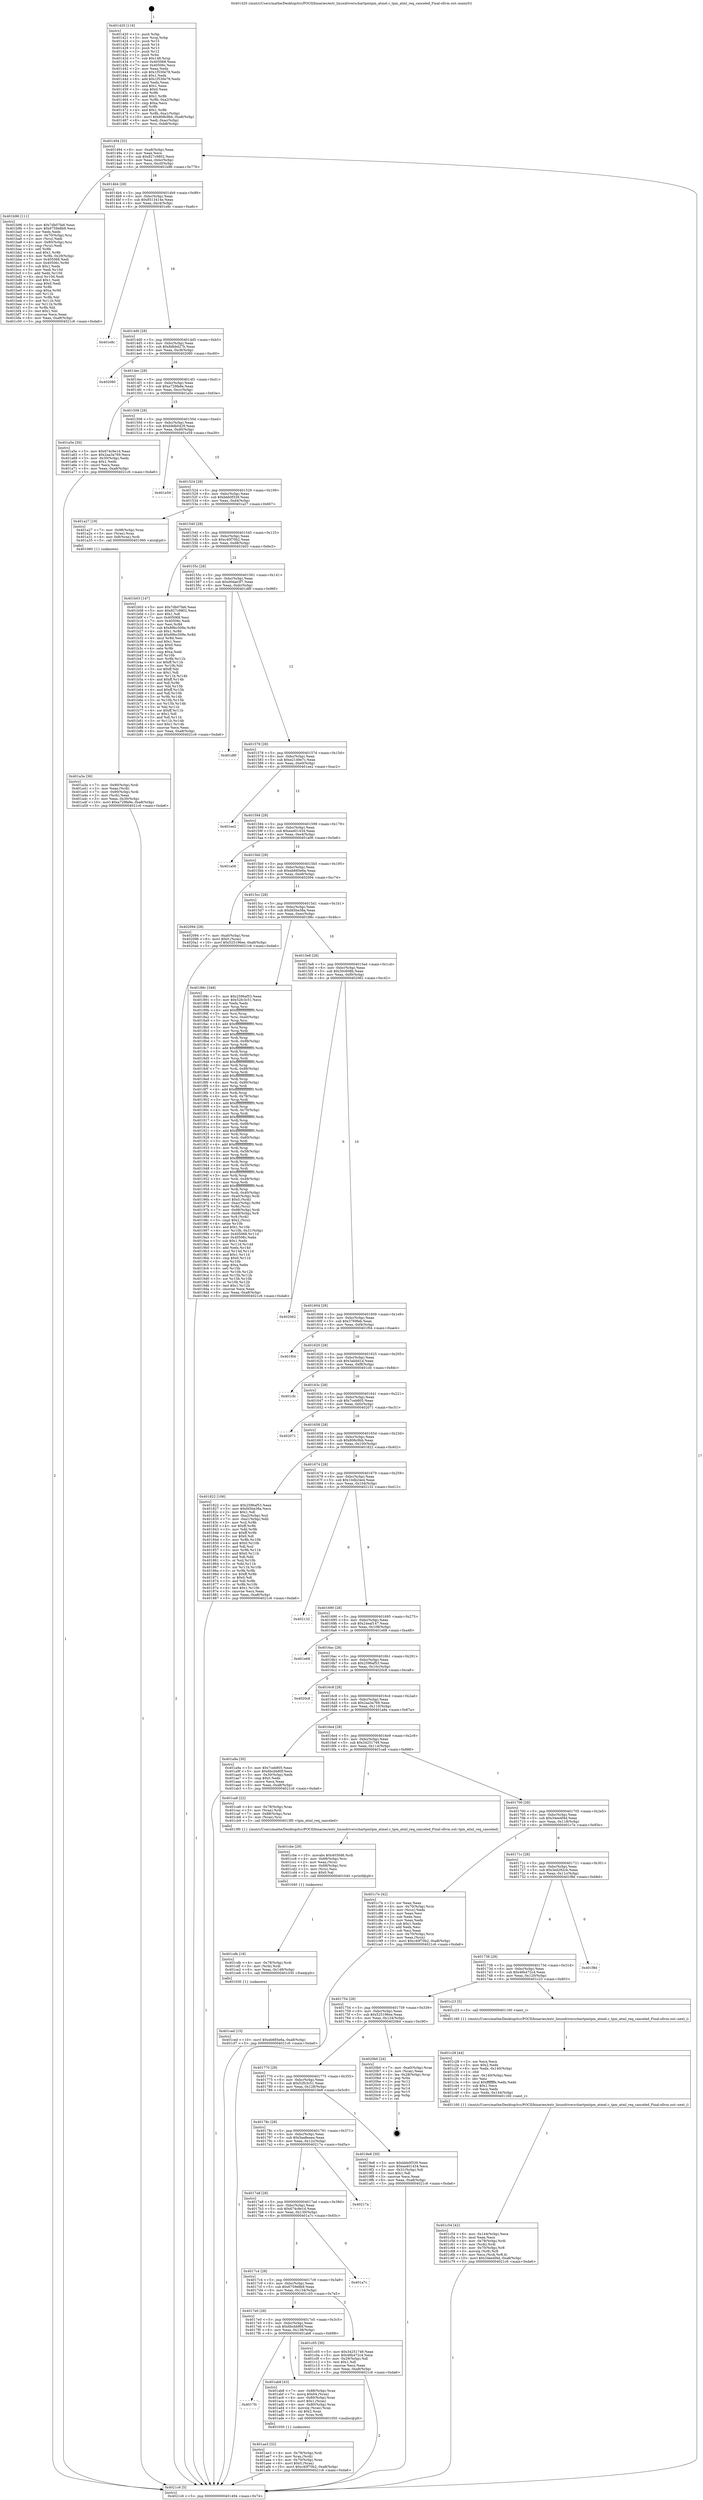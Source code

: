 digraph "0x401420" {
  label = "0x401420 (/mnt/c/Users/mathe/Desktop/tcc/POCII/binaries/extr_linuxdriverschartpmtpm_atmel.c_tpm_atml_req_canceled_Final-ollvm.out::main(0))"
  labelloc = "t"
  node[shape=record]

  Entry [label="",width=0.3,height=0.3,shape=circle,fillcolor=black,style=filled]
  "0x401494" [label="{
     0x401494 [32]\l
     | [instrs]\l
     &nbsp;&nbsp;0x401494 \<+6\>: mov -0xa8(%rbp),%eax\l
     &nbsp;&nbsp;0x40149a \<+2\>: mov %eax,%ecx\l
     &nbsp;&nbsp;0x40149c \<+6\>: sub $0x827c9802,%ecx\l
     &nbsp;&nbsp;0x4014a2 \<+6\>: mov %eax,-0xbc(%rbp)\l
     &nbsp;&nbsp;0x4014a8 \<+6\>: mov %ecx,-0xc0(%rbp)\l
     &nbsp;&nbsp;0x4014ae \<+6\>: je 0000000000401b96 \<main+0x776\>\l
  }"]
  "0x401b96" [label="{
     0x401b96 [111]\l
     | [instrs]\l
     &nbsp;&nbsp;0x401b96 \<+5\>: mov $0x7db07fa6,%eax\l
     &nbsp;&nbsp;0x401b9b \<+5\>: mov $0x6759e8b9,%ecx\l
     &nbsp;&nbsp;0x401ba0 \<+2\>: xor %edx,%edx\l
     &nbsp;&nbsp;0x401ba2 \<+4\>: mov -0x70(%rbp),%rsi\l
     &nbsp;&nbsp;0x401ba6 \<+2\>: mov (%rsi),%edi\l
     &nbsp;&nbsp;0x401ba8 \<+4\>: mov -0x80(%rbp),%rsi\l
     &nbsp;&nbsp;0x401bac \<+2\>: cmp (%rsi),%edi\l
     &nbsp;&nbsp;0x401bae \<+4\>: setl %r8b\l
     &nbsp;&nbsp;0x401bb2 \<+4\>: and $0x1,%r8b\l
     &nbsp;&nbsp;0x401bb6 \<+4\>: mov %r8b,-0x29(%rbp)\l
     &nbsp;&nbsp;0x401bba \<+7\>: mov 0x405068,%edi\l
     &nbsp;&nbsp;0x401bc1 \<+8\>: mov 0x40506c,%r9d\l
     &nbsp;&nbsp;0x401bc9 \<+3\>: sub $0x1,%edx\l
     &nbsp;&nbsp;0x401bcc \<+3\>: mov %edi,%r10d\l
     &nbsp;&nbsp;0x401bcf \<+3\>: add %edx,%r10d\l
     &nbsp;&nbsp;0x401bd2 \<+4\>: imul %r10d,%edi\l
     &nbsp;&nbsp;0x401bd6 \<+3\>: and $0x1,%edi\l
     &nbsp;&nbsp;0x401bd9 \<+3\>: cmp $0x0,%edi\l
     &nbsp;&nbsp;0x401bdc \<+4\>: sete %r8b\l
     &nbsp;&nbsp;0x401be0 \<+4\>: cmp $0xa,%r9d\l
     &nbsp;&nbsp;0x401be4 \<+4\>: setl %r11b\l
     &nbsp;&nbsp;0x401be8 \<+3\>: mov %r8b,%bl\l
     &nbsp;&nbsp;0x401beb \<+3\>: and %r11b,%bl\l
     &nbsp;&nbsp;0x401bee \<+3\>: xor %r11b,%r8b\l
     &nbsp;&nbsp;0x401bf1 \<+3\>: or %r8b,%bl\l
     &nbsp;&nbsp;0x401bf4 \<+3\>: test $0x1,%bl\l
     &nbsp;&nbsp;0x401bf7 \<+3\>: cmovne %ecx,%eax\l
     &nbsp;&nbsp;0x401bfa \<+6\>: mov %eax,-0xa8(%rbp)\l
     &nbsp;&nbsp;0x401c00 \<+5\>: jmp 00000000004021c6 \<main+0xda6\>\l
  }"]
  "0x4014b4" [label="{
     0x4014b4 [28]\l
     | [instrs]\l
     &nbsp;&nbsp;0x4014b4 \<+5\>: jmp 00000000004014b9 \<main+0x99\>\l
     &nbsp;&nbsp;0x4014b9 \<+6\>: mov -0xbc(%rbp),%eax\l
     &nbsp;&nbsp;0x4014bf \<+5\>: sub $0x8513414e,%eax\l
     &nbsp;&nbsp;0x4014c4 \<+6\>: mov %eax,-0xc4(%rbp)\l
     &nbsp;&nbsp;0x4014ca \<+6\>: je 0000000000401e8c \<main+0xa6c\>\l
  }"]
  Exit [label="",width=0.3,height=0.3,shape=circle,fillcolor=black,style=filled,peripheries=2]
  "0x401e8c" [label="{
     0x401e8c\l
  }", style=dashed]
  "0x4014d0" [label="{
     0x4014d0 [28]\l
     | [instrs]\l
     &nbsp;&nbsp;0x4014d0 \<+5\>: jmp 00000000004014d5 \<main+0xb5\>\l
     &nbsp;&nbsp;0x4014d5 \<+6\>: mov -0xbc(%rbp),%eax\l
     &nbsp;&nbsp;0x4014db \<+5\>: sub $0x8dbbd27b,%eax\l
     &nbsp;&nbsp;0x4014e0 \<+6\>: mov %eax,-0xc8(%rbp)\l
     &nbsp;&nbsp;0x4014e6 \<+6\>: je 0000000000402080 \<main+0xc60\>\l
  }"]
  "0x401ced" [label="{
     0x401ced [15]\l
     | [instrs]\l
     &nbsp;&nbsp;0x401ced \<+10\>: movl $0xeb685e6a,-0xa8(%rbp)\l
     &nbsp;&nbsp;0x401cf7 \<+5\>: jmp 00000000004021c6 \<main+0xda6\>\l
  }"]
  "0x402080" [label="{
     0x402080\l
  }", style=dashed]
  "0x4014ec" [label="{
     0x4014ec [28]\l
     | [instrs]\l
     &nbsp;&nbsp;0x4014ec \<+5\>: jmp 00000000004014f1 \<main+0xd1\>\l
     &nbsp;&nbsp;0x4014f1 \<+6\>: mov -0xbc(%rbp),%eax\l
     &nbsp;&nbsp;0x4014f7 \<+5\>: sub $0xa729fa9e,%eax\l
     &nbsp;&nbsp;0x4014fc \<+6\>: mov %eax,-0xcc(%rbp)\l
     &nbsp;&nbsp;0x401502 \<+6\>: je 0000000000401a5e \<main+0x63e\>\l
  }"]
  "0x401cdb" [label="{
     0x401cdb [18]\l
     | [instrs]\l
     &nbsp;&nbsp;0x401cdb \<+4\>: mov -0x78(%rbp),%rdi\l
     &nbsp;&nbsp;0x401cdf \<+3\>: mov (%rdi),%rdi\l
     &nbsp;&nbsp;0x401ce2 \<+6\>: mov %eax,-0x148(%rbp)\l
     &nbsp;&nbsp;0x401ce8 \<+5\>: call 0000000000401030 \<free@plt\>\l
     | [calls]\l
     &nbsp;&nbsp;0x401030 \{1\} (unknown)\l
  }"]
  "0x401a5e" [label="{
     0x401a5e [30]\l
     | [instrs]\l
     &nbsp;&nbsp;0x401a5e \<+5\>: mov $0x674c9e1d,%eax\l
     &nbsp;&nbsp;0x401a63 \<+5\>: mov $0x2aa3a769,%ecx\l
     &nbsp;&nbsp;0x401a68 \<+3\>: mov -0x30(%rbp),%edx\l
     &nbsp;&nbsp;0x401a6b \<+3\>: cmp $0x1,%edx\l
     &nbsp;&nbsp;0x401a6e \<+3\>: cmovl %ecx,%eax\l
     &nbsp;&nbsp;0x401a71 \<+6\>: mov %eax,-0xa8(%rbp)\l
     &nbsp;&nbsp;0x401a77 \<+5\>: jmp 00000000004021c6 \<main+0xda6\>\l
  }"]
  "0x401508" [label="{
     0x401508 [28]\l
     | [instrs]\l
     &nbsp;&nbsp;0x401508 \<+5\>: jmp 000000000040150d \<main+0xed\>\l
     &nbsp;&nbsp;0x40150d \<+6\>: mov -0xbc(%rbp),%eax\l
     &nbsp;&nbsp;0x401513 \<+5\>: sub $0xb9db0429,%eax\l
     &nbsp;&nbsp;0x401518 \<+6\>: mov %eax,-0xd0(%rbp)\l
     &nbsp;&nbsp;0x40151e \<+6\>: je 0000000000401e59 \<main+0xa39\>\l
  }"]
  "0x401cbe" [label="{
     0x401cbe [29]\l
     | [instrs]\l
     &nbsp;&nbsp;0x401cbe \<+10\>: movabs $0x4030d6,%rdi\l
     &nbsp;&nbsp;0x401cc8 \<+4\>: mov -0x68(%rbp),%rsi\l
     &nbsp;&nbsp;0x401ccc \<+2\>: mov %eax,(%rsi)\l
     &nbsp;&nbsp;0x401cce \<+4\>: mov -0x68(%rbp),%rsi\l
     &nbsp;&nbsp;0x401cd2 \<+2\>: mov (%rsi),%esi\l
     &nbsp;&nbsp;0x401cd4 \<+2\>: mov $0x0,%al\l
     &nbsp;&nbsp;0x401cd6 \<+5\>: call 0000000000401040 \<printf@plt\>\l
     | [calls]\l
     &nbsp;&nbsp;0x401040 \{1\} (unknown)\l
  }"]
  "0x401e59" [label="{
     0x401e59\l
  }", style=dashed]
  "0x401524" [label="{
     0x401524 [28]\l
     | [instrs]\l
     &nbsp;&nbsp;0x401524 \<+5\>: jmp 0000000000401529 \<main+0x109\>\l
     &nbsp;&nbsp;0x401529 \<+6\>: mov -0xbc(%rbp),%eax\l
     &nbsp;&nbsp;0x40152f \<+5\>: sub $0xbbb0f339,%eax\l
     &nbsp;&nbsp;0x401534 \<+6\>: mov %eax,-0xd4(%rbp)\l
     &nbsp;&nbsp;0x40153a \<+6\>: je 0000000000401a27 \<main+0x607\>\l
  }"]
  "0x401c54" [label="{
     0x401c54 [42]\l
     | [instrs]\l
     &nbsp;&nbsp;0x401c54 \<+6\>: mov -0x144(%rbp),%ecx\l
     &nbsp;&nbsp;0x401c5a \<+3\>: imul %eax,%ecx\l
     &nbsp;&nbsp;0x401c5d \<+4\>: mov -0x78(%rbp),%rdi\l
     &nbsp;&nbsp;0x401c61 \<+3\>: mov (%rdi),%rdi\l
     &nbsp;&nbsp;0x401c64 \<+4\>: mov -0x70(%rbp),%r8\l
     &nbsp;&nbsp;0x401c68 \<+3\>: movslq (%r8),%r8\l
     &nbsp;&nbsp;0x401c6b \<+4\>: mov %ecx,(%rdi,%r8,4)\l
     &nbsp;&nbsp;0x401c6f \<+10\>: movl $0x34ee4f4d,-0xa8(%rbp)\l
     &nbsp;&nbsp;0x401c79 \<+5\>: jmp 00000000004021c6 \<main+0xda6\>\l
  }"]
  "0x401a27" [label="{
     0x401a27 [19]\l
     | [instrs]\l
     &nbsp;&nbsp;0x401a27 \<+7\>: mov -0x98(%rbp),%rax\l
     &nbsp;&nbsp;0x401a2e \<+3\>: mov (%rax),%rax\l
     &nbsp;&nbsp;0x401a31 \<+4\>: mov 0x8(%rax),%rdi\l
     &nbsp;&nbsp;0x401a35 \<+5\>: call 0000000000401060 \<atoi@plt\>\l
     | [calls]\l
     &nbsp;&nbsp;0x401060 \{1\} (unknown)\l
  }"]
  "0x401540" [label="{
     0x401540 [28]\l
     | [instrs]\l
     &nbsp;&nbsp;0x401540 \<+5\>: jmp 0000000000401545 \<main+0x125\>\l
     &nbsp;&nbsp;0x401545 \<+6\>: mov -0xbc(%rbp),%eax\l
     &nbsp;&nbsp;0x40154b \<+5\>: sub $0xc40f70b2,%eax\l
     &nbsp;&nbsp;0x401550 \<+6\>: mov %eax,-0xd8(%rbp)\l
     &nbsp;&nbsp;0x401556 \<+6\>: je 0000000000401b03 \<main+0x6e3\>\l
  }"]
  "0x401c28" [label="{
     0x401c28 [44]\l
     | [instrs]\l
     &nbsp;&nbsp;0x401c28 \<+2\>: xor %ecx,%ecx\l
     &nbsp;&nbsp;0x401c2a \<+5\>: mov $0x2,%edx\l
     &nbsp;&nbsp;0x401c2f \<+6\>: mov %edx,-0x140(%rbp)\l
     &nbsp;&nbsp;0x401c35 \<+1\>: cltd\l
     &nbsp;&nbsp;0x401c36 \<+6\>: mov -0x140(%rbp),%esi\l
     &nbsp;&nbsp;0x401c3c \<+2\>: idiv %esi\l
     &nbsp;&nbsp;0x401c3e \<+6\>: imul $0xfffffffe,%edx,%edx\l
     &nbsp;&nbsp;0x401c44 \<+3\>: sub $0x1,%ecx\l
     &nbsp;&nbsp;0x401c47 \<+2\>: sub %ecx,%edx\l
     &nbsp;&nbsp;0x401c49 \<+6\>: mov %edx,-0x144(%rbp)\l
     &nbsp;&nbsp;0x401c4f \<+5\>: call 0000000000401160 \<next_i\>\l
     | [calls]\l
     &nbsp;&nbsp;0x401160 \{1\} (/mnt/c/Users/mathe/Desktop/tcc/POCII/binaries/extr_linuxdriverschartpmtpm_atmel.c_tpm_atml_req_canceled_Final-ollvm.out::next_i)\l
  }"]
  "0x401b03" [label="{
     0x401b03 [147]\l
     | [instrs]\l
     &nbsp;&nbsp;0x401b03 \<+5\>: mov $0x7db07fa6,%eax\l
     &nbsp;&nbsp;0x401b08 \<+5\>: mov $0x827c9802,%ecx\l
     &nbsp;&nbsp;0x401b0d \<+2\>: mov $0x1,%dl\l
     &nbsp;&nbsp;0x401b0f \<+7\>: mov 0x405068,%esi\l
     &nbsp;&nbsp;0x401b16 \<+7\>: mov 0x40506c,%edi\l
     &nbsp;&nbsp;0x401b1d \<+3\>: mov %esi,%r8d\l
     &nbsp;&nbsp;0x401b20 \<+7\>: sub $0x89bc509e,%r8d\l
     &nbsp;&nbsp;0x401b27 \<+4\>: sub $0x1,%r8d\l
     &nbsp;&nbsp;0x401b2b \<+7\>: add $0x89bc509e,%r8d\l
     &nbsp;&nbsp;0x401b32 \<+4\>: imul %r8d,%esi\l
     &nbsp;&nbsp;0x401b36 \<+3\>: and $0x1,%esi\l
     &nbsp;&nbsp;0x401b39 \<+3\>: cmp $0x0,%esi\l
     &nbsp;&nbsp;0x401b3c \<+4\>: sete %r9b\l
     &nbsp;&nbsp;0x401b40 \<+3\>: cmp $0xa,%edi\l
     &nbsp;&nbsp;0x401b43 \<+4\>: setl %r10b\l
     &nbsp;&nbsp;0x401b47 \<+3\>: mov %r9b,%r11b\l
     &nbsp;&nbsp;0x401b4a \<+4\>: xor $0xff,%r11b\l
     &nbsp;&nbsp;0x401b4e \<+3\>: mov %r10b,%bl\l
     &nbsp;&nbsp;0x401b51 \<+3\>: xor $0xff,%bl\l
     &nbsp;&nbsp;0x401b54 \<+3\>: xor $0x1,%dl\l
     &nbsp;&nbsp;0x401b57 \<+3\>: mov %r11b,%r14b\l
     &nbsp;&nbsp;0x401b5a \<+4\>: and $0xff,%r14b\l
     &nbsp;&nbsp;0x401b5e \<+3\>: and %dl,%r9b\l
     &nbsp;&nbsp;0x401b61 \<+3\>: mov %bl,%r15b\l
     &nbsp;&nbsp;0x401b64 \<+4\>: and $0xff,%r15b\l
     &nbsp;&nbsp;0x401b68 \<+3\>: and %dl,%r10b\l
     &nbsp;&nbsp;0x401b6b \<+3\>: or %r9b,%r14b\l
     &nbsp;&nbsp;0x401b6e \<+3\>: or %r10b,%r15b\l
     &nbsp;&nbsp;0x401b71 \<+3\>: xor %r15b,%r14b\l
     &nbsp;&nbsp;0x401b74 \<+3\>: or %bl,%r11b\l
     &nbsp;&nbsp;0x401b77 \<+4\>: xor $0xff,%r11b\l
     &nbsp;&nbsp;0x401b7b \<+3\>: or $0x1,%dl\l
     &nbsp;&nbsp;0x401b7e \<+3\>: and %dl,%r11b\l
     &nbsp;&nbsp;0x401b81 \<+3\>: or %r11b,%r14b\l
     &nbsp;&nbsp;0x401b84 \<+4\>: test $0x1,%r14b\l
     &nbsp;&nbsp;0x401b88 \<+3\>: cmovne %ecx,%eax\l
     &nbsp;&nbsp;0x401b8b \<+6\>: mov %eax,-0xa8(%rbp)\l
     &nbsp;&nbsp;0x401b91 \<+5\>: jmp 00000000004021c6 \<main+0xda6\>\l
  }"]
  "0x40155c" [label="{
     0x40155c [28]\l
     | [instrs]\l
     &nbsp;&nbsp;0x40155c \<+5\>: jmp 0000000000401561 \<main+0x141\>\l
     &nbsp;&nbsp;0x401561 \<+6\>: mov -0xbc(%rbp),%eax\l
     &nbsp;&nbsp;0x401567 \<+5\>: sub $0xd0dae3f7,%eax\l
     &nbsp;&nbsp;0x40156c \<+6\>: mov %eax,-0xdc(%rbp)\l
     &nbsp;&nbsp;0x401572 \<+6\>: je 0000000000401d8f \<main+0x96f\>\l
  }"]
  "0x401ae3" [label="{
     0x401ae3 [32]\l
     | [instrs]\l
     &nbsp;&nbsp;0x401ae3 \<+4\>: mov -0x78(%rbp),%rdi\l
     &nbsp;&nbsp;0x401ae7 \<+3\>: mov %rax,(%rdi)\l
     &nbsp;&nbsp;0x401aea \<+4\>: mov -0x70(%rbp),%rax\l
     &nbsp;&nbsp;0x401aee \<+6\>: movl $0x0,(%rax)\l
     &nbsp;&nbsp;0x401af4 \<+10\>: movl $0xc40f70b2,-0xa8(%rbp)\l
     &nbsp;&nbsp;0x401afe \<+5\>: jmp 00000000004021c6 \<main+0xda6\>\l
  }"]
  "0x401d8f" [label="{
     0x401d8f\l
  }", style=dashed]
  "0x401578" [label="{
     0x401578 [28]\l
     | [instrs]\l
     &nbsp;&nbsp;0x401578 \<+5\>: jmp 000000000040157d \<main+0x15d\>\l
     &nbsp;&nbsp;0x40157d \<+6\>: mov -0xbc(%rbp),%eax\l
     &nbsp;&nbsp;0x401583 \<+5\>: sub $0xe2149e7c,%eax\l
     &nbsp;&nbsp;0x401588 \<+6\>: mov %eax,-0xe0(%rbp)\l
     &nbsp;&nbsp;0x40158e \<+6\>: je 0000000000401ee2 \<main+0xac2\>\l
  }"]
  "0x4017fc" [label="{
     0x4017fc\l
  }", style=dashed]
  "0x401ee2" [label="{
     0x401ee2\l
  }", style=dashed]
  "0x401594" [label="{
     0x401594 [28]\l
     | [instrs]\l
     &nbsp;&nbsp;0x401594 \<+5\>: jmp 0000000000401599 \<main+0x179\>\l
     &nbsp;&nbsp;0x401599 \<+6\>: mov -0xbc(%rbp),%eax\l
     &nbsp;&nbsp;0x40159f \<+5\>: sub $0xea401434,%eax\l
     &nbsp;&nbsp;0x4015a4 \<+6\>: mov %eax,-0xe4(%rbp)\l
     &nbsp;&nbsp;0x4015aa \<+6\>: je 0000000000401a06 \<main+0x5e6\>\l
  }"]
  "0x401ab8" [label="{
     0x401ab8 [43]\l
     | [instrs]\l
     &nbsp;&nbsp;0x401ab8 \<+7\>: mov -0x88(%rbp),%rax\l
     &nbsp;&nbsp;0x401abf \<+7\>: movq $0x64,(%rax)\l
     &nbsp;&nbsp;0x401ac6 \<+4\>: mov -0x80(%rbp),%rax\l
     &nbsp;&nbsp;0x401aca \<+6\>: movl $0x1,(%rax)\l
     &nbsp;&nbsp;0x401ad0 \<+4\>: mov -0x80(%rbp),%rax\l
     &nbsp;&nbsp;0x401ad4 \<+3\>: movslq (%rax),%rax\l
     &nbsp;&nbsp;0x401ad7 \<+4\>: shl $0x2,%rax\l
     &nbsp;&nbsp;0x401adb \<+3\>: mov %rax,%rdi\l
     &nbsp;&nbsp;0x401ade \<+5\>: call 0000000000401050 \<malloc@plt\>\l
     | [calls]\l
     &nbsp;&nbsp;0x401050 \{1\} (unknown)\l
  }"]
  "0x401a06" [label="{
     0x401a06\l
  }", style=dashed]
  "0x4015b0" [label="{
     0x4015b0 [28]\l
     | [instrs]\l
     &nbsp;&nbsp;0x4015b0 \<+5\>: jmp 00000000004015b5 \<main+0x195\>\l
     &nbsp;&nbsp;0x4015b5 \<+6\>: mov -0xbc(%rbp),%eax\l
     &nbsp;&nbsp;0x4015bb \<+5\>: sub $0xeb685e6a,%eax\l
     &nbsp;&nbsp;0x4015c0 \<+6\>: mov %eax,-0xe8(%rbp)\l
     &nbsp;&nbsp;0x4015c6 \<+6\>: je 0000000000402094 \<main+0xc74\>\l
  }"]
  "0x4017e0" [label="{
     0x4017e0 [28]\l
     | [instrs]\l
     &nbsp;&nbsp;0x4017e0 \<+5\>: jmp 00000000004017e5 \<main+0x3c5\>\l
     &nbsp;&nbsp;0x4017e5 \<+6\>: mov -0xbc(%rbp),%eax\l
     &nbsp;&nbsp;0x4017eb \<+5\>: sub $0x6bcbb80f,%eax\l
     &nbsp;&nbsp;0x4017f0 \<+6\>: mov %eax,-0x138(%rbp)\l
     &nbsp;&nbsp;0x4017f6 \<+6\>: je 0000000000401ab8 \<main+0x698\>\l
  }"]
  "0x402094" [label="{
     0x402094 [28]\l
     | [instrs]\l
     &nbsp;&nbsp;0x402094 \<+7\>: mov -0xa0(%rbp),%rax\l
     &nbsp;&nbsp;0x40209b \<+6\>: movl $0x0,(%rax)\l
     &nbsp;&nbsp;0x4020a1 \<+10\>: movl $0x525196ee,-0xa8(%rbp)\l
     &nbsp;&nbsp;0x4020ab \<+5\>: jmp 00000000004021c6 \<main+0xda6\>\l
  }"]
  "0x4015cc" [label="{
     0x4015cc [28]\l
     | [instrs]\l
     &nbsp;&nbsp;0x4015cc \<+5\>: jmp 00000000004015d1 \<main+0x1b1\>\l
     &nbsp;&nbsp;0x4015d1 \<+6\>: mov -0xbc(%rbp),%eax\l
     &nbsp;&nbsp;0x4015d7 \<+5\>: sub $0xfd5be38a,%eax\l
     &nbsp;&nbsp;0x4015dc \<+6\>: mov %eax,-0xec(%rbp)\l
     &nbsp;&nbsp;0x4015e2 \<+6\>: je 000000000040188c \<main+0x46c\>\l
  }"]
  "0x401c05" [label="{
     0x401c05 [30]\l
     | [instrs]\l
     &nbsp;&nbsp;0x401c05 \<+5\>: mov $0x34251749,%eax\l
     &nbsp;&nbsp;0x401c0a \<+5\>: mov $0x46b472c4,%ecx\l
     &nbsp;&nbsp;0x401c0f \<+3\>: mov -0x29(%rbp),%dl\l
     &nbsp;&nbsp;0x401c12 \<+3\>: test $0x1,%dl\l
     &nbsp;&nbsp;0x401c15 \<+3\>: cmovne %ecx,%eax\l
     &nbsp;&nbsp;0x401c18 \<+6\>: mov %eax,-0xa8(%rbp)\l
     &nbsp;&nbsp;0x401c1e \<+5\>: jmp 00000000004021c6 \<main+0xda6\>\l
  }"]
  "0x40188c" [label="{
     0x40188c [348]\l
     | [instrs]\l
     &nbsp;&nbsp;0x40188c \<+5\>: mov $0x2596af53,%eax\l
     &nbsp;&nbsp;0x401891 \<+5\>: mov $0x52fc3c51,%ecx\l
     &nbsp;&nbsp;0x401896 \<+2\>: xor %edx,%edx\l
     &nbsp;&nbsp;0x401898 \<+3\>: mov %rsp,%rsi\l
     &nbsp;&nbsp;0x40189b \<+4\>: add $0xfffffffffffffff0,%rsi\l
     &nbsp;&nbsp;0x40189f \<+3\>: mov %rsi,%rsp\l
     &nbsp;&nbsp;0x4018a2 \<+7\>: mov %rsi,-0xa0(%rbp)\l
     &nbsp;&nbsp;0x4018a9 \<+3\>: mov %rsp,%rsi\l
     &nbsp;&nbsp;0x4018ac \<+4\>: add $0xfffffffffffffff0,%rsi\l
     &nbsp;&nbsp;0x4018b0 \<+3\>: mov %rsi,%rsp\l
     &nbsp;&nbsp;0x4018b3 \<+3\>: mov %rsp,%rdi\l
     &nbsp;&nbsp;0x4018b6 \<+4\>: add $0xfffffffffffffff0,%rdi\l
     &nbsp;&nbsp;0x4018ba \<+3\>: mov %rdi,%rsp\l
     &nbsp;&nbsp;0x4018bd \<+7\>: mov %rdi,-0x98(%rbp)\l
     &nbsp;&nbsp;0x4018c4 \<+3\>: mov %rsp,%rdi\l
     &nbsp;&nbsp;0x4018c7 \<+4\>: add $0xfffffffffffffff0,%rdi\l
     &nbsp;&nbsp;0x4018cb \<+3\>: mov %rdi,%rsp\l
     &nbsp;&nbsp;0x4018ce \<+7\>: mov %rdi,-0x90(%rbp)\l
     &nbsp;&nbsp;0x4018d5 \<+3\>: mov %rsp,%rdi\l
     &nbsp;&nbsp;0x4018d8 \<+4\>: add $0xfffffffffffffff0,%rdi\l
     &nbsp;&nbsp;0x4018dc \<+3\>: mov %rdi,%rsp\l
     &nbsp;&nbsp;0x4018df \<+7\>: mov %rdi,-0x88(%rbp)\l
     &nbsp;&nbsp;0x4018e6 \<+3\>: mov %rsp,%rdi\l
     &nbsp;&nbsp;0x4018e9 \<+4\>: add $0xfffffffffffffff0,%rdi\l
     &nbsp;&nbsp;0x4018ed \<+3\>: mov %rdi,%rsp\l
     &nbsp;&nbsp;0x4018f0 \<+4\>: mov %rdi,-0x80(%rbp)\l
     &nbsp;&nbsp;0x4018f4 \<+3\>: mov %rsp,%rdi\l
     &nbsp;&nbsp;0x4018f7 \<+4\>: add $0xfffffffffffffff0,%rdi\l
     &nbsp;&nbsp;0x4018fb \<+3\>: mov %rdi,%rsp\l
     &nbsp;&nbsp;0x4018fe \<+4\>: mov %rdi,-0x78(%rbp)\l
     &nbsp;&nbsp;0x401902 \<+3\>: mov %rsp,%rdi\l
     &nbsp;&nbsp;0x401905 \<+4\>: add $0xfffffffffffffff0,%rdi\l
     &nbsp;&nbsp;0x401909 \<+3\>: mov %rdi,%rsp\l
     &nbsp;&nbsp;0x40190c \<+4\>: mov %rdi,-0x70(%rbp)\l
     &nbsp;&nbsp;0x401910 \<+3\>: mov %rsp,%rdi\l
     &nbsp;&nbsp;0x401913 \<+4\>: add $0xfffffffffffffff0,%rdi\l
     &nbsp;&nbsp;0x401917 \<+3\>: mov %rdi,%rsp\l
     &nbsp;&nbsp;0x40191a \<+4\>: mov %rdi,-0x68(%rbp)\l
     &nbsp;&nbsp;0x40191e \<+3\>: mov %rsp,%rdi\l
     &nbsp;&nbsp;0x401921 \<+4\>: add $0xfffffffffffffff0,%rdi\l
     &nbsp;&nbsp;0x401925 \<+3\>: mov %rdi,%rsp\l
     &nbsp;&nbsp;0x401928 \<+4\>: mov %rdi,-0x60(%rbp)\l
     &nbsp;&nbsp;0x40192c \<+3\>: mov %rsp,%rdi\l
     &nbsp;&nbsp;0x40192f \<+4\>: add $0xfffffffffffffff0,%rdi\l
     &nbsp;&nbsp;0x401933 \<+3\>: mov %rdi,%rsp\l
     &nbsp;&nbsp;0x401936 \<+4\>: mov %rdi,-0x58(%rbp)\l
     &nbsp;&nbsp;0x40193a \<+3\>: mov %rsp,%rdi\l
     &nbsp;&nbsp;0x40193d \<+4\>: add $0xfffffffffffffff0,%rdi\l
     &nbsp;&nbsp;0x401941 \<+3\>: mov %rdi,%rsp\l
     &nbsp;&nbsp;0x401944 \<+4\>: mov %rdi,-0x50(%rbp)\l
     &nbsp;&nbsp;0x401948 \<+3\>: mov %rsp,%rdi\l
     &nbsp;&nbsp;0x40194b \<+4\>: add $0xfffffffffffffff0,%rdi\l
     &nbsp;&nbsp;0x40194f \<+3\>: mov %rdi,%rsp\l
     &nbsp;&nbsp;0x401952 \<+4\>: mov %rdi,-0x48(%rbp)\l
     &nbsp;&nbsp;0x401956 \<+3\>: mov %rsp,%rdi\l
     &nbsp;&nbsp;0x401959 \<+4\>: add $0xfffffffffffffff0,%rdi\l
     &nbsp;&nbsp;0x40195d \<+3\>: mov %rdi,%rsp\l
     &nbsp;&nbsp;0x401960 \<+4\>: mov %rdi,-0x40(%rbp)\l
     &nbsp;&nbsp;0x401964 \<+7\>: mov -0xa0(%rbp),%rdi\l
     &nbsp;&nbsp;0x40196b \<+6\>: movl $0x0,(%rdi)\l
     &nbsp;&nbsp;0x401971 \<+7\>: mov -0xac(%rbp),%r8d\l
     &nbsp;&nbsp;0x401978 \<+3\>: mov %r8d,(%rsi)\l
     &nbsp;&nbsp;0x40197b \<+7\>: mov -0x98(%rbp),%rdi\l
     &nbsp;&nbsp;0x401982 \<+7\>: mov -0xb8(%rbp),%r9\l
     &nbsp;&nbsp;0x401989 \<+3\>: mov %r9,(%rdi)\l
     &nbsp;&nbsp;0x40198c \<+3\>: cmpl $0x2,(%rsi)\l
     &nbsp;&nbsp;0x40198f \<+4\>: setne %r10b\l
     &nbsp;&nbsp;0x401993 \<+4\>: and $0x1,%r10b\l
     &nbsp;&nbsp;0x401997 \<+4\>: mov %r10b,-0x31(%rbp)\l
     &nbsp;&nbsp;0x40199b \<+8\>: mov 0x405068,%r11d\l
     &nbsp;&nbsp;0x4019a3 \<+7\>: mov 0x40506c,%ebx\l
     &nbsp;&nbsp;0x4019aa \<+3\>: sub $0x1,%edx\l
     &nbsp;&nbsp;0x4019ad \<+3\>: mov %r11d,%r14d\l
     &nbsp;&nbsp;0x4019b0 \<+3\>: add %edx,%r14d\l
     &nbsp;&nbsp;0x4019b3 \<+4\>: imul %r14d,%r11d\l
     &nbsp;&nbsp;0x4019b7 \<+4\>: and $0x1,%r11d\l
     &nbsp;&nbsp;0x4019bb \<+4\>: cmp $0x0,%r11d\l
     &nbsp;&nbsp;0x4019bf \<+4\>: sete %r10b\l
     &nbsp;&nbsp;0x4019c3 \<+3\>: cmp $0xa,%ebx\l
     &nbsp;&nbsp;0x4019c6 \<+4\>: setl %r15b\l
     &nbsp;&nbsp;0x4019ca \<+3\>: mov %r10b,%r12b\l
     &nbsp;&nbsp;0x4019cd \<+3\>: and %r15b,%r12b\l
     &nbsp;&nbsp;0x4019d0 \<+3\>: xor %r15b,%r10b\l
     &nbsp;&nbsp;0x4019d3 \<+3\>: or %r10b,%r12b\l
     &nbsp;&nbsp;0x4019d6 \<+4\>: test $0x1,%r12b\l
     &nbsp;&nbsp;0x4019da \<+3\>: cmovne %ecx,%eax\l
     &nbsp;&nbsp;0x4019dd \<+6\>: mov %eax,-0xa8(%rbp)\l
     &nbsp;&nbsp;0x4019e3 \<+5\>: jmp 00000000004021c6 \<main+0xda6\>\l
  }"]
  "0x4015e8" [label="{
     0x4015e8 [28]\l
     | [instrs]\l
     &nbsp;&nbsp;0x4015e8 \<+5\>: jmp 00000000004015ed \<main+0x1cd\>\l
     &nbsp;&nbsp;0x4015ed \<+6\>: mov -0xbc(%rbp),%eax\l
     &nbsp;&nbsp;0x4015f3 \<+5\>: sub $0x30c608b,%eax\l
     &nbsp;&nbsp;0x4015f8 \<+6\>: mov %eax,-0xf0(%rbp)\l
     &nbsp;&nbsp;0x4015fe \<+6\>: je 0000000000402062 \<main+0xc42\>\l
  }"]
  "0x4017c4" [label="{
     0x4017c4 [28]\l
     | [instrs]\l
     &nbsp;&nbsp;0x4017c4 \<+5\>: jmp 00000000004017c9 \<main+0x3a9\>\l
     &nbsp;&nbsp;0x4017c9 \<+6\>: mov -0xbc(%rbp),%eax\l
     &nbsp;&nbsp;0x4017cf \<+5\>: sub $0x6759e8b9,%eax\l
     &nbsp;&nbsp;0x4017d4 \<+6\>: mov %eax,-0x134(%rbp)\l
     &nbsp;&nbsp;0x4017da \<+6\>: je 0000000000401c05 \<main+0x7e5\>\l
  }"]
  "0x402062" [label="{
     0x402062\l
  }", style=dashed]
  "0x401604" [label="{
     0x401604 [28]\l
     | [instrs]\l
     &nbsp;&nbsp;0x401604 \<+5\>: jmp 0000000000401609 \<main+0x1e9\>\l
     &nbsp;&nbsp;0x401609 \<+6\>: mov -0xbc(%rbp),%eax\l
     &nbsp;&nbsp;0x40160f \<+5\>: sub $0x3769feb,%eax\l
     &nbsp;&nbsp;0x401614 \<+6\>: mov %eax,-0xf4(%rbp)\l
     &nbsp;&nbsp;0x40161a \<+6\>: je 0000000000401f04 \<main+0xae4\>\l
  }"]
  "0x401a7c" [label="{
     0x401a7c\l
  }", style=dashed]
  "0x401f04" [label="{
     0x401f04\l
  }", style=dashed]
  "0x401620" [label="{
     0x401620 [28]\l
     | [instrs]\l
     &nbsp;&nbsp;0x401620 \<+5\>: jmp 0000000000401625 \<main+0x205\>\l
     &nbsp;&nbsp;0x401625 \<+6\>: mov -0xbc(%rbp),%eax\l
     &nbsp;&nbsp;0x40162b \<+5\>: sub $0x3abbd1d,%eax\l
     &nbsp;&nbsp;0x401630 \<+6\>: mov %eax,-0xf8(%rbp)\l
     &nbsp;&nbsp;0x401636 \<+6\>: je 0000000000401cfc \<main+0x8dc\>\l
  }"]
  "0x4017a8" [label="{
     0x4017a8 [28]\l
     | [instrs]\l
     &nbsp;&nbsp;0x4017a8 \<+5\>: jmp 00000000004017ad \<main+0x38d\>\l
     &nbsp;&nbsp;0x4017ad \<+6\>: mov -0xbc(%rbp),%eax\l
     &nbsp;&nbsp;0x4017b3 \<+5\>: sub $0x674c9e1d,%eax\l
     &nbsp;&nbsp;0x4017b8 \<+6\>: mov %eax,-0x130(%rbp)\l
     &nbsp;&nbsp;0x4017be \<+6\>: je 0000000000401a7c \<main+0x65c\>\l
  }"]
  "0x401cfc" [label="{
     0x401cfc\l
  }", style=dashed]
  "0x40163c" [label="{
     0x40163c [28]\l
     | [instrs]\l
     &nbsp;&nbsp;0x40163c \<+5\>: jmp 0000000000401641 \<main+0x221\>\l
     &nbsp;&nbsp;0x401641 \<+6\>: mov -0xbc(%rbp),%eax\l
     &nbsp;&nbsp;0x401647 \<+5\>: sub $0x7ceb805,%eax\l
     &nbsp;&nbsp;0x40164c \<+6\>: mov %eax,-0xfc(%rbp)\l
     &nbsp;&nbsp;0x401652 \<+6\>: je 0000000000402071 \<main+0xc51\>\l
  }"]
  "0x40217a" [label="{
     0x40217a\l
  }", style=dashed]
  "0x402071" [label="{
     0x402071\l
  }", style=dashed]
  "0x401658" [label="{
     0x401658 [28]\l
     | [instrs]\l
     &nbsp;&nbsp;0x401658 \<+5\>: jmp 000000000040165d \<main+0x23d\>\l
     &nbsp;&nbsp;0x40165d \<+6\>: mov -0xbc(%rbp),%eax\l
     &nbsp;&nbsp;0x401663 \<+5\>: sub $0x808c9bb,%eax\l
     &nbsp;&nbsp;0x401668 \<+6\>: mov %eax,-0x100(%rbp)\l
     &nbsp;&nbsp;0x40166e \<+6\>: je 0000000000401822 \<main+0x402\>\l
  }"]
  "0x401a3a" [label="{
     0x401a3a [36]\l
     | [instrs]\l
     &nbsp;&nbsp;0x401a3a \<+7\>: mov -0x90(%rbp),%rdi\l
     &nbsp;&nbsp;0x401a41 \<+2\>: mov %eax,(%rdi)\l
     &nbsp;&nbsp;0x401a43 \<+7\>: mov -0x90(%rbp),%rdi\l
     &nbsp;&nbsp;0x401a4a \<+2\>: mov (%rdi),%eax\l
     &nbsp;&nbsp;0x401a4c \<+3\>: mov %eax,-0x30(%rbp)\l
     &nbsp;&nbsp;0x401a4f \<+10\>: movl $0xa729fa9e,-0xa8(%rbp)\l
     &nbsp;&nbsp;0x401a59 \<+5\>: jmp 00000000004021c6 \<main+0xda6\>\l
  }"]
  "0x401822" [label="{
     0x401822 [106]\l
     | [instrs]\l
     &nbsp;&nbsp;0x401822 \<+5\>: mov $0x2596af53,%eax\l
     &nbsp;&nbsp;0x401827 \<+5\>: mov $0xfd5be38a,%ecx\l
     &nbsp;&nbsp;0x40182c \<+2\>: mov $0x1,%dl\l
     &nbsp;&nbsp;0x40182e \<+7\>: mov -0xa2(%rbp),%sil\l
     &nbsp;&nbsp;0x401835 \<+7\>: mov -0xa1(%rbp),%dil\l
     &nbsp;&nbsp;0x40183c \<+3\>: mov %sil,%r8b\l
     &nbsp;&nbsp;0x40183f \<+4\>: xor $0xff,%r8b\l
     &nbsp;&nbsp;0x401843 \<+3\>: mov %dil,%r9b\l
     &nbsp;&nbsp;0x401846 \<+4\>: xor $0xff,%r9b\l
     &nbsp;&nbsp;0x40184a \<+3\>: xor $0x0,%dl\l
     &nbsp;&nbsp;0x40184d \<+3\>: mov %r8b,%r10b\l
     &nbsp;&nbsp;0x401850 \<+4\>: and $0x0,%r10b\l
     &nbsp;&nbsp;0x401854 \<+3\>: and %dl,%sil\l
     &nbsp;&nbsp;0x401857 \<+3\>: mov %r9b,%r11b\l
     &nbsp;&nbsp;0x40185a \<+4\>: and $0x0,%r11b\l
     &nbsp;&nbsp;0x40185e \<+3\>: and %dl,%dil\l
     &nbsp;&nbsp;0x401861 \<+3\>: or %sil,%r10b\l
     &nbsp;&nbsp;0x401864 \<+3\>: or %dil,%r11b\l
     &nbsp;&nbsp;0x401867 \<+3\>: xor %r11b,%r10b\l
     &nbsp;&nbsp;0x40186a \<+3\>: or %r9b,%r8b\l
     &nbsp;&nbsp;0x40186d \<+4\>: xor $0xff,%r8b\l
     &nbsp;&nbsp;0x401871 \<+3\>: or $0x0,%dl\l
     &nbsp;&nbsp;0x401874 \<+3\>: and %dl,%r8b\l
     &nbsp;&nbsp;0x401877 \<+3\>: or %r8b,%r10b\l
     &nbsp;&nbsp;0x40187a \<+4\>: test $0x1,%r10b\l
     &nbsp;&nbsp;0x40187e \<+3\>: cmovne %ecx,%eax\l
     &nbsp;&nbsp;0x401881 \<+6\>: mov %eax,-0xa8(%rbp)\l
     &nbsp;&nbsp;0x401887 \<+5\>: jmp 00000000004021c6 \<main+0xda6\>\l
  }"]
  "0x401674" [label="{
     0x401674 [28]\l
     | [instrs]\l
     &nbsp;&nbsp;0x401674 \<+5\>: jmp 0000000000401679 \<main+0x259\>\l
     &nbsp;&nbsp;0x401679 \<+6\>: mov -0xbc(%rbp),%eax\l
     &nbsp;&nbsp;0x40167f \<+5\>: sub $0x10db24e4,%eax\l
     &nbsp;&nbsp;0x401684 \<+6\>: mov %eax,-0x104(%rbp)\l
     &nbsp;&nbsp;0x40168a \<+6\>: je 0000000000402132 \<main+0xd12\>\l
  }"]
  "0x4021c6" [label="{
     0x4021c6 [5]\l
     | [instrs]\l
     &nbsp;&nbsp;0x4021c6 \<+5\>: jmp 0000000000401494 \<main+0x74\>\l
  }"]
  "0x401420" [label="{
     0x401420 [116]\l
     | [instrs]\l
     &nbsp;&nbsp;0x401420 \<+1\>: push %rbp\l
     &nbsp;&nbsp;0x401421 \<+3\>: mov %rsp,%rbp\l
     &nbsp;&nbsp;0x401424 \<+2\>: push %r15\l
     &nbsp;&nbsp;0x401426 \<+2\>: push %r14\l
     &nbsp;&nbsp;0x401428 \<+2\>: push %r13\l
     &nbsp;&nbsp;0x40142a \<+2\>: push %r12\l
     &nbsp;&nbsp;0x40142c \<+1\>: push %rbx\l
     &nbsp;&nbsp;0x40142d \<+7\>: sub $0x148,%rsp\l
     &nbsp;&nbsp;0x401434 \<+7\>: mov 0x405068,%eax\l
     &nbsp;&nbsp;0x40143b \<+7\>: mov 0x40506c,%ecx\l
     &nbsp;&nbsp;0x401442 \<+2\>: mov %eax,%edx\l
     &nbsp;&nbsp;0x401444 \<+6\>: sub $0x1f530e78,%edx\l
     &nbsp;&nbsp;0x40144a \<+3\>: sub $0x1,%edx\l
     &nbsp;&nbsp;0x40144d \<+6\>: add $0x1f530e78,%edx\l
     &nbsp;&nbsp;0x401453 \<+3\>: imul %edx,%eax\l
     &nbsp;&nbsp;0x401456 \<+3\>: and $0x1,%eax\l
     &nbsp;&nbsp;0x401459 \<+3\>: cmp $0x0,%eax\l
     &nbsp;&nbsp;0x40145c \<+4\>: sete %r8b\l
     &nbsp;&nbsp;0x401460 \<+4\>: and $0x1,%r8b\l
     &nbsp;&nbsp;0x401464 \<+7\>: mov %r8b,-0xa2(%rbp)\l
     &nbsp;&nbsp;0x40146b \<+3\>: cmp $0xa,%ecx\l
     &nbsp;&nbsp;0x40146e \<+4\>: setl %r8b\l
     &nbsp;&nbsp;0x401472 \<+4\>: and $0x1,%r8b\l
     &nbsp;&nbsp;0x401476 \<+7\>: mov %r8b,-0xa1(%rbp)\l
     &nbsp;&nbsp;0x40147d \<+10\>: movl $0x808c9bb,-0xa8(%rbp)\l
     &nbsp;&nbsp;0x401487 \<+6\>: mov %edi,-0xac(%rbp)\l
     &nbsp;&nbsp;0x40148d \<+7\>: mov %rsi,-0xb8(%rbp)\l
  }"]
  "0x40178c" [label="{
     0x40178c [28]\l
     | [instrs]\l
     &nbsp;&nbsp;0x40178c \<+5\>: jmp 0000000000401791 \<main+0x371\>\l
     &nbsp;&nbsp;0x401791 \<+6\>: mov -0xbc(%rbp),%eax\l
     &nbsp;&nbsp;0x401797 \<+5\>: sub $0x5aa8eaea,%eax\l
     &nbsp;&nbsp;0x40179c \<+6\>: mov %eax,-0x12c(%rbp)\l
     &nbsp;&nbsp;0x4017a2 \<+6\>: je 000000000040217a \<main+0xd5a\>\l
  }"]
  "0x4019e8" [label="{
     0x4019e8 [30]\l
     | [instrs]\l
     &nbsp;&nbsp;0x4019e8 \<+5\>: mov $0xbbb0f339,%eax\l
     &nbsp;&nbsp;0x4019ed \<+5\>: mov $0xea401434,%ecx\l
     &nbsp;&nbsp;0x4019f2 \<+3\>: mov -0x31(%rbp),%dl\l
     &nbsp;&nbsp;0x4019f5 \<+3\>: test $0x1,%dl\l
     &nbsp;&nbsp;0x4019f8 \<+3\>: cmovne %ecx,%eax\l
     &nbsp;&nbsp;0x4019fb \<+6\>: mov %eax,-0xa8(%rbp)\l
     &nbsp;&nbsp;0x401a01 \<+5\>: jmp 00000000004021c6 \<main+0xda6\>\l
  }"]
  "0x402132" [label="{
     0x402132\l
  }", style=dashed]
  "0x401690" [label="{
     0x401690 [28]\l
     | [instrs]\l
     &nbsp;&nbsp;0x401690 \<+5\>: jmp 0000000000401695 \<main+0x275\>\l
     &nbsp;&nbsp;0x401695 \<+6\>: mov -0xbc(%rbp),%eax\l
     &nbsp;&nbsp;0x40169b \<+5\>: sub $0x24eaf147,%eax\l
     &nbsp;&nbsp;0x4016a0 \<+6\>: mov %eax,-0x108(%rbp)\l
     &nbsp;&nbsp;0x4016a6 \<+6\>: je 0000000000401e68 \<main+0xa48\>\l
  }"]
  "0x401770" [label="{
     0x401770 [28]\l
     | [instrs]\l
     &nbsp;&nbsp;0x401770 \<+5\>: jmp 0000000000401775 \<main+0x355\>\l
     &nbsp;&nbsp;0x401775 \<+6\>: mov -0xbc(%rbp),%eax\l
     &nbsp;&nbsp;0x40177b \<+5\>: sub $0x52fc3c51,%eax\l
     &nbsp;&nbsp;0x401780 \<+6\>: mov %eax,-0x128(%rbp)\l
     &nbsp;&nbsp;0x401786 \<+6\>: je 00000000004019e8 \<main+0x5c8\>\l
  }"]
  "0x401e68" [label="{
     0x401e68\l
  }", style=dashed]
  "0x4016ac" [label="{
     0x4016ac [28]\l
     | [instrs]\l
     &nbsp;&nbsp;0x4016ac \<+5\>: jmp 00000000004016b1 \<main+0x291\>\l
     &nbsp;&nbsp;0x4016b1 \<+6\>: mov -0xbc(%rbp),%eax\l
     &nbsp;&nbsp;0x4016b7 \<+5\>: sub $0x2596af53,%eax\l
     &nbsp;&nbsp;0x4016bc \<+6\>: mov %eax,-0x10c(%rbp)\l
     &nbsp;&nbsp;0x4016c2 \<+6\>: je 00000000004020c8 \<main+0xca8\>\l
  }"]
  "0x4020b0" [label="{
     0x4020b0 [24]\l
     | [instrs]\l
     &nbsp;&nbsp;0x4020b0 \<+7\>: mov -0xa0(%rbp),%rax\l
     &nbsp;&nbsp;0x4020b7 \<+2\>: mov (%rax),%eax\l
     &nbsp;&nbsp;0x4020b9 \<+4\>: lea -0x28(%rbp),%rsp\l
     &nbsp;&nbsp;0x4020bd \<+1\>: pop %rbx\l
     &nbsp;&nbsp;0x4020be \<+2\>: pop %r12\l
     &nbsp;&nbsp;0x4020c0 \<+2\>: pop %r13\l
     &nbsp;&nbsp;0x4020c2 \<+2\>: pop %r14\l
     &nbsp;&nbsp;0x4020c4 \<+2\>: pop %r15\l
     &nbsp;&nbsp;0x4020c6 \<+1\>: pop %rbp\l
     &nbsp;&nbsp;0x4020c7 \<+1\>: ret\l
  }"]
  "0x4020c8" [label="{
     0x4020c8\l
  }", style=dashed]
  "0x4016c8" [label="{
     0x4016c8 [28]\l
     | [instrs]\l
     &nbsp;&nbsp;0x4016c8 \<+5\>: jmp 00000000004016cd \<main+0x2ad\>\l
     &nbsp;&nbsp;0x4016cd \<+6\>: mov -0xbc(%rbp),%eax\l
     &nbsp;&nbsp;0x4016d3 \<+5\>: sub $0x2aa3a769,%eax\l
     &nbsp;&nbsp;0x4016d8 \<+6\>: mov %eax,-0x110(%rbp)\l
     &nbsp;&nbsp;0x4016de \<+6\>: je 0000000000401a9a \<main+0x67a\>\l
  }"]
  "0x401754" [label="{
     0x401754 [28]\l
     | [instrs]\l
     &nbsp;&nbsp;0x401754 \<+5\>: jmp 0000000000401759 \<main+0x339\>\l
     &nbsp;&nbsp;0x401759 \<+6\>: mov -0xbc(%rbp),%eax\l
     &nbsp;&nbsp;0x40175f \<+5\>: sub $0x525196ee,%eax\l
     &nbsp;&nbsp;0x401764 \<+6\>: mov %eax,-0x124(%rbp)\l
     &nbsp;&nbsp;0x40176a \<+6\>: je 00000000004020b0 \<main+0xc90\>\l
  }"]
  "0x401a9a" [label="{
     0x401a9a [30]\l
     | [instrs]\l
     &nbsp;&nbsp;0x401a9a \<+5\>: mov $0x7ceb805,%eax\l
     &nbsp;&nbsp;0x401a9f \<+5\>: mov $0x6bcbb80f,%ecx\l
     &nbsp;&nbsp;0x401aa4 \<+3\>: mov -0x30(%rbp),%edx\l
     &nbsp;&nbsp;0x401aa7 \<+3\>: cmp $0x0,%edx\l
     &nbsp;&nbsp;0x401aaa \<+3\>: cmove %ecx,%eax\l
     &nbsp;&nbsp;0x401aad \<+6\>: mov %eax,-0xa8(%rbp)\l
     &nbsp;&nbsp;0x401ab3 \<+5\>: jmp 00000000004021c6 \<main+0xda6\>\l
  }"]
  "0x4016e4" [label="{
     0x4016e4 [28]\l
     | [instrs]\l
     &nbsp;&nbsp;0x4016e4 \<+5\>: jmp 00000000004016e9 \<main+0x2c9\>\l
     &nbsp;&nbsp;0x4016e9 \<+6\>: mov -0xbc(%rbp),%eax\l
     &nbsp;&nbsp;0x4016ef \<+5\>: sub $0x34251749,%eax\l
     &nbsp;&nbsp;0x4016f4 \<+6\>: mov %eax,-0x114(%rbp)\l
     &nbsp;&nbsp;0x4016fa \<+6\>: je 0000000000401ca8 \<main+0x888\>\l
  }"]
  "0x401c23" [label="{
     0x401c23 [5]\l
     | [instrs]\l
     &nbsp;&nbsp;0x401c23 \<+5\>: call 0000000000401160 \<next_i\>\l
     | [calls]\l
     &nbsp;&nbsp;0x401160 \{1\} (/mnt/c/Users/mathe/Desktop/tcc/POCII/binaries/extr_linuxdriverschartpmtpm_atmel.c_tpm_atml_req_canceled_Final-ollvm.out::next_i)\l
  }"]
  "0x401ca8" [label="{
     0x401ca8 [22]\l
     | [instrs]\l
     &nbsp;&nbsp;0x401ca8 \<+4\>: mov -0x78(%rbp),%rax\l
     &nbsp;&nbsp;0x401cac \<+3\>: mov (%rax),%rdi\l
     &nbsp;&nbsp;0x401caf \<+7\>: mov -0x88(%rbp),%rax\l
     &nbsp;&nbsp;0x401cb6 \<+3\>: mov (%rax),%rsi\l
     &nbsp;&nbsp;0x401cb9 \<+5\>: call 00000000004013f0 \<tpm_atml_req_canceled\>\l
     | [calls]\l
     &nbsp;&nbsp;0x4013f0 \{1\} (/mnt/c/Users/mathe/Desktop/tcc/POCII/binaries/extr_linuxdriverschartpmtpm_atmel.c_tpm_atml_req_canceled_Final-ollvm.out::tpm_atml_req_canceled)\l
  }"]
  "0x401700" [label="{
     0x401700 [28]\l
     | [instrs]\l
     &nbsp;&nbsp;0x401700 \<+5\>: jmp 0000000000401705 \<main+0x2e5\>\l
     &nbsp;&nbsp;0x401705 \<+6\>: mov -0xbc(%rbp),%eax\l
     &nbsp;&nbsp;0x40170b \<+5\>: sub $0x34ee4f4d,%eax\l
     &nbsp;&nbsp;0x401710 \<+6\>: mov %eax,-0x118(%rbp)\l
     &nbsp;&nbsp;0x401716 \<+6\>: je 0000000000401c7e \<main+0x85e\>\l
  }"]
  "0x401738" [label="{
     0x401738 [28]\l
     | [instrs]\l
     &nbsp;&nbsp;0x401738 \<+5\>: jmp 000000000040173d \<main+0x31d\>\l
     &nbsp;&nbsp;0x40173d \<+6\>: mov -0xbc(%rbp),%eax\l
     &nbsp;&nbsp;0x401743 \<+5\>: sub $0x46b472c4,%eax\l
     &nbsp;&nbsp;0x401748 \<+6\>: mov %eax,-0x120(%rbp)\l
     &nbsp;&nbsp;0x40174e \<+6\>: je 0000000000401c23 \<main+0x803\>\l
  }"]
  "0x401c7e" [label="{
     0x401c7e [42]\l
     | [instrs]\l
     &nbsp;&nbsp;0x401c7e \<+2\>: xor %eax,%eax\l
     &nbsp;&nbsp;0x401c80 \<+4\>: mov -0x70(%rbp),%rcx\l
     &nbsp;&nbsp;0x401c84 \<+2\>: mov (%rcx),%edx\l
     &nbsp;&nbsp;0x401c86 \<+2\>: mov %eax,%esi\l
     &nbsp;&nbsp;0x401c88 \<+2\>: sub %edx,%esi\l
     &nbsp;&nbsp;0x401c8a \<+2\>: mov %eax,%edx\l
     &nbsp;&nbsp;0x401c8c \<+3\>: sub $0x1,%edx\l
     &nbsp;&nbsp;0x401c8f \<+2\>: add %edx,%esi\l
     &nbsp;&nbsp;0x401c91 \<+2\>: sub %esi,%eax\l
     &nbsp;&nbsp;0x401c93 \<+4\>: mov -0x70(%rbp),%rcx\l
     &nbsp;&nbsp;0x401c97 \<+2\>: mov %eax,(%rcx)\l
     &nbsp;&nbsp;0x401c99 \<+10\>: movl $0xc40f70b2,-0xa8(%rbp)\l
     &nbsp;&nbsp;0x401ca3 \<+5\>: jmp 00000000004021c6 \<main+0xda6\>\l
  }"]
  "0x40171c" [label="{
     0x40171c [28]\l
     | [instrs]\l
     &nbsp;&nbsp;0x40171c \<+5\>: jmp 0000000000401721 \<main+0x301\>\l
     &nbsp;&nbsp;0x401721 \<+6\>: mov -0xbc(%rbp),%eax\l
     &nbsp;&nbsp;0x401727 \<+5\>: sub $0x3ed292cb,%eax\l
     &nbsp;&nbsp;0x40172c \<+6\>: mov %eax,-0x11c(%rbp)\l
     &nbsp;&nbsp;0x401732 \<+6\>: je 0000000000401f8d \<main+0xb6d\>\l
  }"]
  "0x401f8d" [label="{
     0x401f8d\l
  }", style=dashed]
  Entry -> "0x401420" [label=" 1"]
  "0x401494" -> "0x401b96" [label=" 2"]
  "0x401494" -> "0x4014b4" [label=" 16"]
  "0x4020b0" -> Exit [label=" 1"]
  "0x4014b4" -> "0x401e8c" [label=" 0"]
  "0x4014b4" -> "0x4014d0" [label=" 16"]
  "0x402094" -> "0x4021c6" [label=" 1"]
  "0x4014d0" -> "0x402080" [label=" 0"]
  "0x4014d0" -> "0x4014ec" [label=" 16"]
  "0x401ced" -> "0x4021c6" [label=" 1"]
  "0x4014ec" -> "0x401a5e" [label=" 1"]
  "0x4014ec" -> "0x401508" [label=" 15"]
  "0x401cdb" -> "0x401ced" [label=" 1"]
  "0x401508" -> "0x401e59" [label=" 0"]
  "0x401508" -> "0x401524" [label=" 15"]
  "0x401cbe" -> "0x401cdb" [label=" 1"]
  "0x401524" -> "0x401a27" [label=" 1"]
  "0x401524" -> "0x401540" [label=" 14"]
  "0x401ca8" -> "0x401cbe" [label=" 1"]
  "0x401540" -> "0x401b03" [label=" 2"]
  "0x401540" -> "0x40155c" [label=" 12"]
  "0x401c7e" -> "0x4021c6" [label=" 1"]
  "0x40155c" -> "0x401d8f" [label=" 0"]
  "0x40155c" -> "0x401578" [label=" 12"]
  "0x401c54" -> "0x4021c6" [label=" 1"]
  "0x401578" -> "0x401ee2" [label=" 0"]
  "0x401578" -> "0x401594" [label=" 12"]
  "0x401c28" -> "0x401c54" [label=" 1"]
  "0x401594" -> "0x401a06" [label=" 0"]
  "0x401594" -> "0x4015b0" [label=" 12"]
  "0x401c23" -> "0x401c28" [label=" 1"]
  "0x4015b0" -> "0x402094" [label=" 1"]
  "0x4015b0" -> "0x4015cc" [label=" 11"]
  "0x401b96" -> "0x4021c6" [label=" 2"]
  "0x4015cc" -> "0x40188c" [label=" 1"]
  "0x4015cc" -> "0x4015e8" [label=" 10"]
  "0x401b03" -> "0x4021c6" [label=" 2"]
  "0x4015e8" -> "0x402062" [label=" 0"]
  "0x4015e8" -> "0x401604" [label=" 10"]
  "0x401ab8" -> "0x401ae3" [label=" 1"]
  "0x401604" -> "0x401f04" [label=" 0"]
  "0x401604" -> "0x401620" [label=" 10"]
  "0x4017e0" -> "0x4017fc" [label=" 0"]
  "0x401620" -> "0x401cfc" [label=" 0"]
  "0x401620" -> "0x40163c" [label=" 10"]
  "0x401c05" -> "0x4021c6" [label=" 2"]
  "0x40163c" -> "0x402071" [label=" 0"]
  "0x40163c" -> "0x401658" [label=" 10"]
  "0x4017c4" -> "0x4017e0" [label=" 1"]
  "0x401658" -> "0x401822" [label=" 1"]
  "0x401658" -> "0x401674" [label=" 9"]
  "0x401822" -> "0x4021c6" [label=" 1"]
  "0x401420" -> "0x401494" [label=" 1"]
  "0x4021c6" -> "0x401494" [label=" 17"]
  "0x401ae3" -> "0x4021c6" [label=" 1"]
  "0x40188c" -> "0x4021c6" [label=" 1"]
  "0x4017a8" -> "0x4017c4" [label=" 3"]
  "0x401674" -> "0x402132" [label=" 0"]
  "0x401674" -> "0x401690" [label=" 9"]
  "0x4017a8" -> "0x401a7c" [label=" 0"]
  "0x401690" -> "0x401e68" [label=" 0"]
  "0x401690" -> "0x4016ac" [label=" 9"]
  "0x40178c" -> "0x4017a8" [label=" 3"]
  "0x4016ac" -> "0x4020c8" [label=" 0"]
  "0x4016ac" -> "0x4016c8" [label=" 9"]
  "0x40178c" -> "0x40217a" [label=" 0"]
  "0x4016c8" -> "0x401a9a" [label=" 1"]
  "0x4016c8" -> "0x4016e4" [label=" 8"]
  "0x401a9a" -> "0x4021c6" [label=" 1"]
  "0x4016e4" -> "0x401ca8" [label=" 1"]
  "0x4016e4" -> "0x401700" [label=" 7"]
  "0x401a5e" -> "0x4021c6" [label=" 1"]
  "0x401700" -> "0x401c7e" [label=" 1"]
  "0x401700" -> "0x40171c" [label=" 6"]
  "0x401a27" -> "0x401a3a" [label=" 1"]
  "0x40171c" -> "0x401f8d" [label=" 0"]
  "0x40171c" -> "0x401738" [label=" 6"]
  "0x401a3a" -> "0x4021c6" [label=" 1"]
  "0x401738" -> "0x401c23" [label=" 1"]
  "0x401738" -> "0x401754" [label=" 5"]
  "0x4017c4" -> "0x401c05" [label=" 2"]
  "0x401754" -> "0x4020b0" [label=" 1"]
  "0x401754" -> "0x401770" [label=" 4"]
  "0x4017e0" -> "0x401ab8" [label=" 1"]
  "0x401770" -> "0x4019e8" [label=" 1"]
  "0x401770" -> "0x40178c" [label=" 3"]
  "0x4019e8" -> "0x4021c6" [label=" 1"]
}

